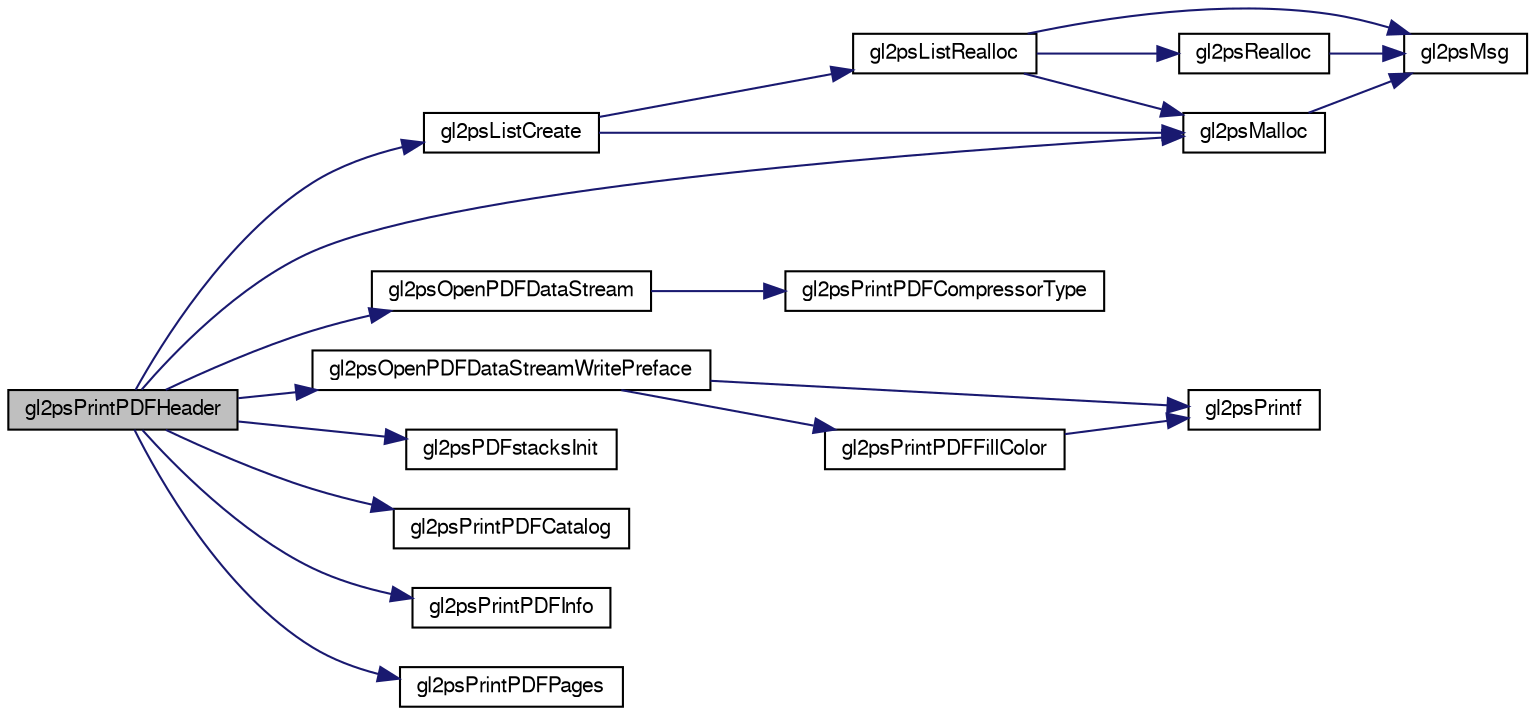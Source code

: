 digraph G
{
  edge [fontname="FreeSans",fontsize="10",labelfontname="FreeSans",labelfontsize="10"];
  node [fontname="FreeSans",fontsize="10",shape=record];
  rankdir="LR";
  Node1 [label="gl2psPrintPDFHeader",height=0.2,width=0.4,color="black", fillcolor="grey75", style="filled" fontcolor="black"];
  Node1 -> Node2 [color="midnightblue",fontsize="10",style="solid",fontname="FreeSans"];
  Node2 [label="gl2psListCreate",height=0.2,width=0.4,color="black", fillcolor="white", style="filled",URL="$gl2ps_8c.html#ab361e8cdc565ddf47117405c7a3923fb"];
  Node2 -> Node3 [color="midnightblue",fontsize="10",style="solid",fontname="FreeSans"];
  Node3 [label="gl2psListRealloc",height=0.2,width=0.4,color="black", fillcolor="white", style="filled",URL="$gl2ps_8c.html#ad60529307a4f9f99386e892d4a0879ed"];
  Node3 -> Node4 [color="midnightblue",fontsize="10",style="solid",fontname="FreeSans"];
  Node4 [label="gl2psMalloc",height=0.2,width=0.4,color="black", fillcolor="white", style="filled",URL="$gl2ps_8c.html#ae8687abe691957a70d1b0456015e2a4f"];
  Node4 -> Node5 [color="midnightblue",fontsize="10",style="solid",fontname="FreeSans"];
  Node5 [label="gl2psMsg",height=0.2,width=0.4,color="black", fillcolor="white", style="filled",URL="$gl2ps_8c.html#ab2b05dc9c0ad9b295309ef903218908c"];
  Node3 -> Node5 [color="midnightblue",fontsize="10",style="solid",fontname="FreeSans"];
  Node3 -> Node6 [color="midnightblue",fontsize="10",style="solid",fontname="FreeSans"];
  Node6 [label="gl2psRealloc",height=0.2,width=0.4,color="black", fillcolor="white", style="filled",URL="$gl2ps_8c.html#ad97a3884fd09ae984f539e0ebc59b9ed"];
  Node6 -> Node5 [color="midnightblue",fontsize="10",style="solid",fontname="FreeSans"];
  Node2 -> Node4 [color="midnightblue",fontsize="10",style="solid",fontname="FreeSans"];
  Node1 -> Node4 [color="midnightblue",fontsize="10",style="solid",fontname="FreeSans"];
  Node1 -> Node7 [color="midnightblue",fontsize="10",style="solid",fontname="FreeSans"];
  Node7 [label="gl2psOpenPDFDataStream",height=0.2,width=0.4,color="black", fillcolor="white", style="filled",URL="$gl2ps_8c.html#ae9a152d37603fee652abf0504fc48e36"];
  Node7 -> Node8 [color="midnightblue",fontsize="10",style="solid",fontname="FreeSans"];
  Node8 [label="gl2psPrintPDFCompressorType",height=0.2,width=0.4,color="black", fillcolor="white", style="filled",URL="$gl2ps_8c.html#a3aaeb02c13723795687b66724c6f11b0"];
  Node1 -> Node9 [color="midnightblue",fontsize="10",style="solid",fontname="FreeSans"];
  Node9 [label="gl2psOpenPDFDataStreamWritePreface",height=0.2,width=0.4,color="black", fillcolor="white", style="filled",URL="$gl2ps_8c.html#a3fbf1cffe3452bba06df3ce30fece6e6"];
  Node9 -> Node10 [color="midnightblue",fontsize="10",style="solid",fontname="FreeSans"];
  Node10 [label="gl2psPrintf",height=0.2,width=0.4,color="black", fillcolor="white", style="filled",URL="$gl2ps_8c.html#ac9f550ea1c4dfd5a1d89a75c80d5ba77"];
  Node9 -> Node11 [color="midnightblue",fontsize="10",style="solid",fontname="FreeSans"];
  Node11 [label="gl2psPrintPDFFillColor",height=0.2,width=0.4,color="black", fillcolor="white", style="filled",URL="$gl2ps_8c.html#aee6e584e883862a0776d79c8e4fcf384"];
  Node11 -> Node10 [color="midnightblue",fontsize="10",style="solid",fontname="FreeSans"];
  Node1 -> Node12 [color="midnightblue",fontsize="10",style="solid",fontname="FreeSans"];
  Node12 [label="gl2psPDFstacksInit",height=0.2,width=0.4,color="black", fillcolor="white", style="filled",URL="$gl2ps_8c.html#ae60b28279207d4b021b01bb4818b8cdf"];
  Node1 -> Node13 [color="midnightblue",fontsize="10",style="solid",fontname="FreeSans"];
  Node13 [label="gl2psPrintPDFCatalog",height=0.2,width=0.4,color="black", fillcolor="white", style="filled",URL="$gl2ps_8c.html#ace77317e17e5537bb1e19efd3ee85cea"];
  Node1 -> Node14 [color="midnightblue",fontsize="10",style="solid",fontname="FreeSans"];
  Node14 [label="gl2psPrintPDFInfo",height=0.2,width=0.4,color="black", fillcolor="white", style="filled",URL="$gl2ps_8c.html#a8d75bff4867006f291b2d2bc62f6bb22"];
  Node1 -> Node15 [color="midnightblue",fontsize="10",style="solid",fontname="FreeSans"];
  Node15 [label="gl2psPrintPDFPages",height=0.2,width=0.4,color="black", fillcolor="white", style="filled",URL="$gl2ps_8c.html#a283d56c8a25a4c891513ed8cb3329bf7"];
}
